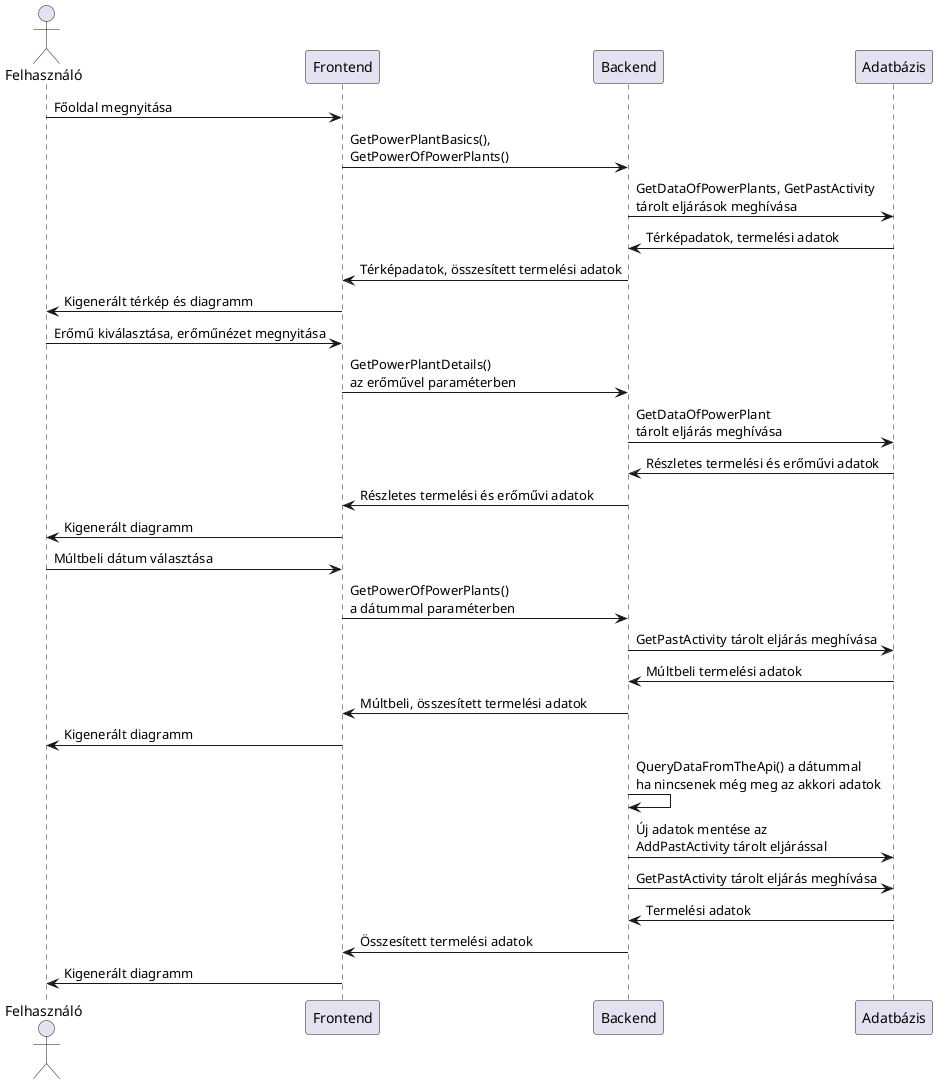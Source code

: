 @startuml sequence
actor Felhasználó as user

user -> Frontend : Főoldal megnyitása
Frontend -> Backend : GetPowerPlantBasics(),\nGetPowerOfPowerPlants()
Backend -> Adatbázis : GetDataOfPowerPlants, GetPastActivity\ntárolt eljárások meghívása
Adatbázis -> Backend : Térképadatok, termelési adatok
Backend -> Frontend : Térképadatok, összesített termelési adatok
Frontend -> user : Kigenerált térkép és diagramm

user -> Frontend : Erőmű kiválasztása, erőműnézet megnyitása
Frontend -> Backend : GetPowerPlantDetails()\naz erőművel paraméterben
Backend -> Adatbázis : GetDataOfPowerPlant\ntárolt eljárás meghívása
Adatbázis -> Backend : Részletes termelési és erőművi adatok
Backend -> Frontend : Részletes termelési és erőművi adatok
Frontend -> user : Kigenerált diagramm

user -> Frontend : Múltbeli dátum választása
Frontend -> Backend : GetPowerOfPowerPlants()\na dátummal paraméterben
Backend -> Adatbázis : GetPastActivity tárolt eljárás meghívása
Adatbázis -> Backend : Múltbeli termelési adatok
Backend -> Frontend : Múltbeli, összesített termelési adatok
Frontend -> user : Kigenerált diagramm
Backend -> Backend : QueryDataFromTheApi() a dátummal\nha nincsenek még meg az akkori adatok
Backend -> Adatbázis : Új adatok mentése az\nAddPastActivity tárolt eljárással
Backend -> Adatbázis : GetPastActivity tárolt eljárás meghívása
Adatbázis -> Backend : Termelési adatok
Backend -> Frontend : Összesített termelési adatok
Frontend -> user : Kigenerált diagramm
@enduml